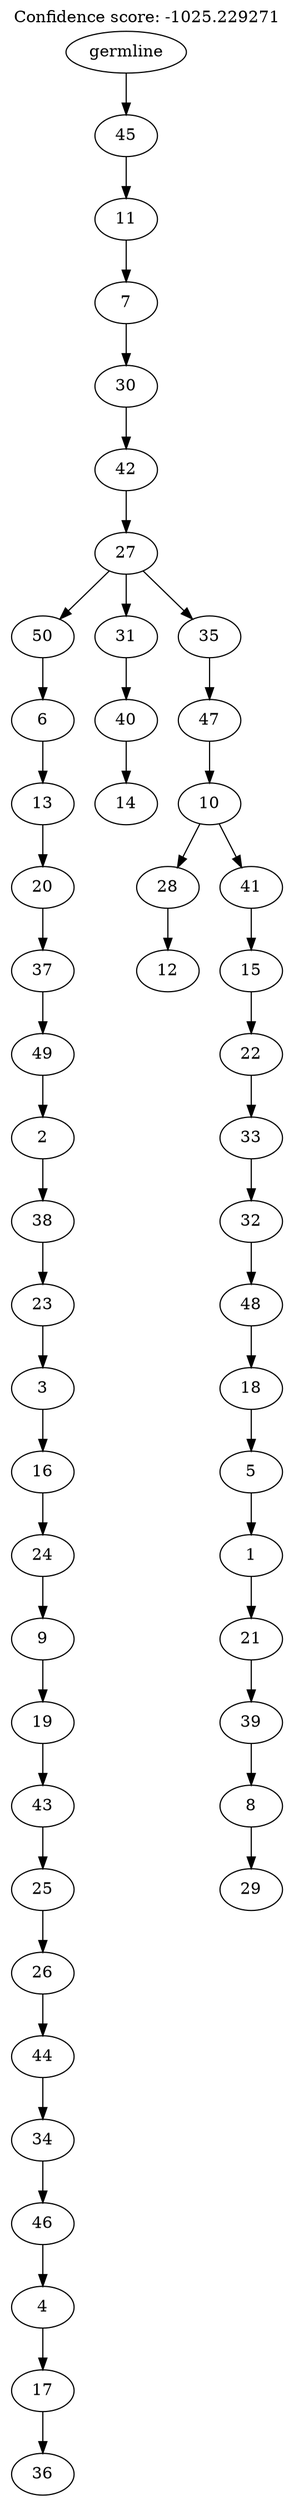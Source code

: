 digraph g {
	"49" -> "50";
	"50" [label="36"];
	"48" -> "49";
	"49" [label="17"];
	"47" -> "48";
	"48" [label="4"];
	"46" -> "47";
	"47" [label="46"];
	"45" -> "46";
	"46" [label="34"];
	"44" -> "45";
	"45" [label="44"];
	"43" -> "44";
	"44" [label="26"];
	"42" -> "43";
	"43" [label="25"];
	"41" -> "42";
	"42" [label="43"];
	"40" -> "41";
	"41" [label="19"];
	"39" -> "40";
	"40" [label="9"];
	"38" -> "39";
	"39" [label="24"];
	"37" -> "38";
	"38" [label="16"];
	"36" -> "37";
	"37" [label="3"];
	"35" -> "36";
	"36" [label="23"];
	"34" -> "35";
	"35" [label="38"];
	"33" -> "34";
	"34" [label="2"];
	"32" -> "33";
	"33" [label="49"];
	"31" -> "32";
	"32" [label="37"];
	"30" -> "31";
	"31" [label="20"];
	"29" -> "30";
	"30" [label="13"];
	"28" -> "29";
	"29" [label="6"];
	"26" -> "27";
	"27" [label="14"];
	"25" -> "26";
	"26" [label="40"];
	"23" -> "24";
	"24" [label="12"];
	"21" -> "22";
	"22" [label="29"];
	"20" -> "21";
	"21" [label="8"];
	"19" -> "20";
	"20" [label="39"];
	"18" -> "19";
	"19" [label="21"];
	"17" -> "18";
	"18" [label="1"];
	"16" -> "17";
	"17" [label="5"];
	"15" -> "16";
	"16" [label="18"];
	"14" -> "15";
	"15" [label="48"];
	"13" -> "14";
	"14" [label="32"];
	"12" -> "13";
	"13" [label="33"];
	"11" -> "12";
	"12" [label="22"];
	"10" -> "11";
	"11" [label="15"];
	"9" -> "10";
	"10" [label="41"];
	"9" -> "23";
	"23" [label="28"];
	"8" -> "9";
	"9" [label="10"];
	"7" -> "8";
	"8" [label="47"];
	"6" -> "7";
	"7" [label="35"];
	"6" -> "25";
	"25" [label="31"];
	"6" -> "28";
	"28" [label="50"];
	"5" -> "6";
	"6" [label="27"];
	"4" -> "5";
	"5" [label="42"];
	"3" -> "4";
	"4" [label="30"];
	"2" -> "3";
	"3" [label="7"];
	"1" -> "2";
	"2" [label="11"];
	"0" -> "1";
	"1" [label="45"];
	"0" [label="germline"];
	labelloc="t";
	label="Confidence score: -1025.229271";
}
